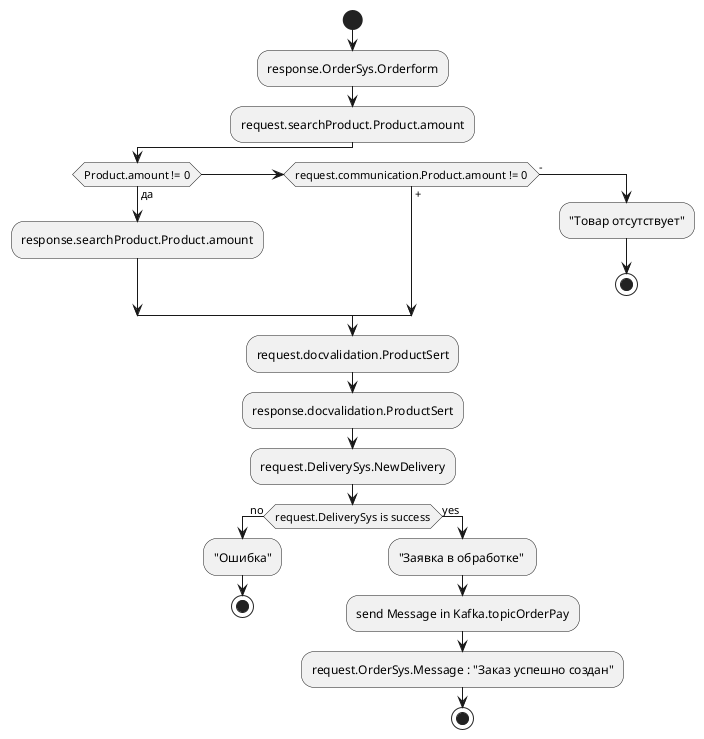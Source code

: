 @startuml
start

:response.OrderSys.Orderform;
:request.searchProduct.Product.amount;



if     (Product.amount != 0) then (да)
  :response.searchProduct.Product.amount;
elseif (request.communication.Product.amount != 0) then (+)
else (-)
  :"Товар отсутствует";
  stop
endif

:request.docvalidation.ProductSert;
:response.docvalidation.ProductSert;

:request.DeliverySys.NewDelivery;

if (request.DeliverySys is success) then (no)
  :"Ошибка";
  stop
else (yes)
  :"Заявка в обработке" ;

:send Message in Kafka.topicOrderPay;
:request.OrderSys.Message : "Заказ успешно создан";

stop
@enduml
